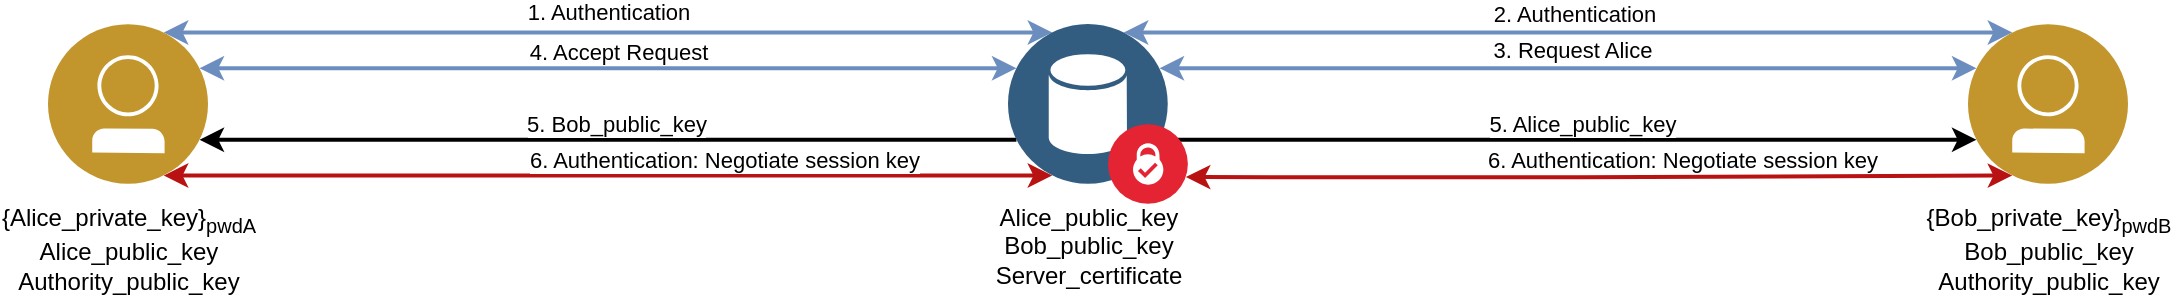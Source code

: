 <mxfile version="14.9.7" type="google"><diagram id="2f404044-711c-603c-8f00-f6bb4c023d3c" name="Page-1"><mxGraphModel dx="1013" dy="778" grid="1" gridSize="10" guides="1" tooltips="1" connect="1" arrows="1" fold="1" page="1" pageScale="1" pageWidth="1169" pageHeight="827" background="none" math="0" shadow="0"><root><mxCell id="0"/><mxCell id="1" parent="0"/><mxCell id="KOmcA1R82JXnFscy445c-69" value="&lt;font color=&quot;#000000&quot;&gt;{Bob_private_key}&lt;sub&gt;pwdB&lt;br&gt;&lt;/sub&gt;Bob_public_key&lt;br&gt;Authority_public_key&lt;/font&gt;" style="aspect=fixed;perimeter=ellipsePerimeter;html=1;align=center;shadow=0;dashed=0;image;image=img/lib/ibm/users/user.svg;strokeColor=#FF0000;fillColor=#FF5733;gradientColor=none;fontColor=#4277BB;labelBackgroundColor=#ffffff;spacingTop=3;imageBackground=#ffffff;" vertex="1" parent="1"><mxGeometry x="1040" y="80" width="80" height="80" as="geometry"/></mxCell><mxCell id="KOmcA1R82JXnFscy445c-74" style="edgeStyle=orthogonalEdgeStyle;rounded=0;orthogonalLoop=1;jettySize=auto;html=1;exitX=0.75;exitY=0;exitDx=0;exitDy=0;entryX=0.25;entryY=0;entryDx=0;entryDy=0;startArrow=classic;startFill=1;fillColor=#dae8fc;strokeColor=#6c8ebf;strokeWidth=2;" edge="1" parent="1" source="KOmcA1R82JXnFscy445c-67" target="KOmcA1R82JXnFscy445c-68"><mxGeometry relative="1" as="geometry"/></mxCell><mxCell id="KOmcA1R82JXnFscy445c-83" value="1. Authentication" style="edgeLabel;html=1;align=center;verticalAlign=middle;resizable=0;points=[];" vertex="1" connectable="0" parent="KOmcA1R82JXnFscy445c-74"><mxGeometry x="-0.626" relative="1" as="geometry"><mxPoint x="139" y="-10" as="offset"/></mxGeometry></mxCell><mxCell id="KOmcA1R82JXnFscy445c-75" style="edgeStyle=orthogonalEdgeStyle;rounded=0;orthogonalLoop=1;jettySize=auto;html=1;exitX=1;exitY=0.25;exitDx=0;exitDy=0;entryX=0;entryY=0.25;entryDx=0;entryDy=0;startArrow=classic;startFill=1;fillColor=#dae8fc;strokeColor=#6c8ebf;strokeWidth=2;" edge="1" parent="1" source="KOmcA1R82JXnFscy445c-67" target="KOmcA1R82JXnFscy445c-68"><mxGeometry relative="1" as="geometry"/></mxCell><mxCell id="KOmcA1R82JXnFscy445c-84" value="4. Accept Request" style="edgeLabel;html=1;align=center;verticalAlign=middle;resizable=0;points=[];" vertex="1" connectable="0" parent="KOmcA1R82JXnFscy445c-75"><mxGeometry x="-0.077" y="4" relative="1" as="geometry"><mxPoint x="20" y="-4" as="offset"/></mxGeometry></mxCell><mxCell id="KOmcA1R82JXnFscy445c-77" style="edgeStyle=orthogonalEdgeStyle;rounded=0;orthogonalLoop=1;jettySize=auto;html=1;exitX=0.75;exitY=1;exitDx=0;exitDy=0;entryX=0.25;entryY=1;entryDx=0;entryDy=0;startArrow=classic;startFill=1;fillColor=#f8cecc;strokeColor=#B81212;strokeWidth=2;" edge="1" parent="1" source="KOmcA1R82JXnFscy445c-67" target="KOmcA1R82JXnFscy445c-68"><mxGeometry relative="1" as="geometry"/></mxCell><mxCell id="KOmcA1R82JXnFscy445c-86" value="6. Authentication: Negotiate session key" style="edgeLabel;html=1;align=center;verticalAlign=middle;resizable=0;points=[];" vertex="1" connectable="0" parent="KOmcA1R82JXnFscy445c-77"><mxGeometry x="-0.134" relative="1" as="geometry"><mxPoint x="87" y="-8" as="offset"/></mxGeometry></mxCell><mxCell id="KOmcA1R82JXnFscy445c-78" style="edgeStyle=orthogonalEdgeStyle;rounded=0;orthogonalLoop=1;jettySize=auto;html=1;exitX=1;exitY=0.75;exitDx=0;exitDy=0;entryX=0;entryY=0.75;entryDx=0;entryDy=0;startArrow=classic;startFill=1;endArrow=none;endFill=0;strokeWidth=2;" edge="1" parent="1" source="KOmcA1R82JXnFscy445c-67" target="KOmcA1R82JXnFscy445c-68"><mxGeometry relative="1" as="geometry"/></mxCell><mxCell id="KOmcA1R82JXnFscy445c-85" value="5. Bob_public_key" style="edgeLabel;html=1;align=center;verticalAlign=middle;resizable=0;points=[];" vertex="1" connectable="0" parent="KOmcA1R82JXnFscy445c-78"><mxGeometry x="-0.115" y="-1" relative="1" as="geometry"><mxPoint x="27" y="-9" as="offset"/></mxGeometry></mxCell><mxCell id="KOmcA1R82JXnFscy445c-67" value="&lt;font color=&quot;#000000&quot;&gt;{Alice_private_key}&lt;sub&gt;pwdA&lt;br&gt;&lt;/sub&gt;Alice_public_key&lt;br&gt;Authority_public_key&lt;/font&gt;" style="aspect=fixed;perimeter=ellipsePerimeter;html=1;align=center;shadow=0;dashed=0;image;image=img/lib/ibm/users/user.svg;strokeColor=#FF0000;fillColor=#FFFF66;gradientColor=none;fontColor=#4277BB;labelBackgroundColor=#ffffff;fontSize=12;spacingTop=3;" vertex="1" parent="1"><mxGeometry x="80" y="80" width="80" height="80" as="geometry"/></mxCell><mxCell id="KOmcA1R82JXnFscy445c-79" style="edgeStyle=orthogonalEdgeStyle;rounded=0;orthogonalLoop=1;jettySize=auto;html=1;exitX=0.75;exitY=0;exitDx=0;exitDy=0;entryX=0.25;entryY=0;entryDx=0;entryDy=0;startArrow=classic;startFill=1;strokeWidth=2;fillColor=#dae8fc;strokeColor=#6c8ebf;" edge="1" parent="1" source="KOmcA1R82JXnFscy445c-68" target="KOmcA1R82JXnFscy445c-69"><mxGeometry relative="1" as="geometry"/></mxCell><mxCell id="KOmcA1R82JXnFscy445c-87" value="2. Authentication" style="edgeLabel;html=1;align=center;verticalAlign=middle;resizable=0;points=[];" vertex="1" connectable="0" parent="KOmcA1R82JXnFscy445c-79"><mxGeometry x="-0.216" y="1" relative="1" as="geometry"><mxPoint x="51" y="-8" as="offset"/></mxGeometry></mxCell><mxCell id="KOmcA1R82JXnFscy445c-80" style="edgeStyle=orthogonalEdgeStyle;rounded=0;orthogonalLoop=1;jettySize=auto;html=1;exitX=1;exitY=0.25;exitDx=0;exitDy=0;entryX=0;entryY=0.25;entryDx=0;entryDy=0;fillColor=#dae8fc;strokeColor=#6c8ebf;strokeWidth=2;startArrow=classic;startFill=1;" edge="1" parent="1" source="KOmcA1R82JXnFscy445c-68" target="KOmcA1R82JXnFscy445c-69"><mxGeometry relative="1" as="geometry"/></mxCell><mxCell id="KOmcA1R82JXnFscy445c-88" value="3. Request Alice" style="edgeLabel;html=1;align=center;verticalAlign=middle;resizable=0;points=[];" vertex="1" connectable="0" parent="KOmcA1R82JXnFscy445c-80"><mxGeometry x="-0.183" y="-2" relative="1" as="geometry"><mxPoint x="39" y="-11" as="offset"/></mxGeometry></mxCell><mxCell id="KOmcA1R82JXnFscy445c-82" style="edgeStyle=orthogonalEdgeStyle;rounded=0;orthogonalLoop=1;jettySize=auto;html=1;exitX=1;exitY=0.75;exitDx=0;exitDy=0;entryX=0;entryY=0.75;entryDx=0;entryDy=0;strokeWidth=2;" edge="1" parent="1" source="KOmcA1R82JXnFscy445c-68" target="KOmcA1R82JXnFscy445c-69"><mxGeometry relative="1" as="geometry"/></mxCell><mxCell id="KOmcA1R82JXnFscy445c-89" value="5. Alice_public_key" style="edgeLabel;html=1;align=center;verticalAlign=middle;resizable=0;points=[];" vertex="1" connectable="0" parent="KOmcA1R82JXnFscy445c-82"><mxGeometry x="-0.27" relative="1" as="geometry"><mxPoint x="62" y="-8" as="offset"/></mxGeometry></mxCell><mxCell id="KOmcA1R82JXnFscy445c-68" value="&lt;font color=&quot;#000000&quot;&gt;Alice_public_key&lt;br&gt;Bob_public_key&lt;br&gt;Server_certificate&lt;/font&gt;" style="aspect=fixed;perimeter=ellipsePerimeter;html=1;align=center;shadow=0;dashed=0;image;image=img/lib/ibm/data/data_services.svg;strokeColor=#FF0000;fillColor=#FFFF66;gradientColor=none;fontColor=#4277BB;labelBackgroundColor=#ffffff;spacingTop=3;imageAspect=1;" vertex="1" parent="1"><mxGeometry x="560" y="80" width="80" height="80" as="geometry"/></mxCell><mxCell id="KOmcA1R82JXnFscy445c-70" value="" style="aspect=fixed;perimeter=ellipsePerimeter;html=1;align=center;shadow=0;dashed=0;image;image=img/lib/ibm/blockchain/certificate_authority.svg;strokeColor=#FF0000;fillColor=#FFFF66;gradientColor=none;fontColor=#4277BB;labelBackgroundColor=#ffffff;spacingTop=3;" vertex="1" parent="1"><mxGeometry x="610" y="130" width="40" height="40" as="geometry"/></mxCell><mxCell id="KOmcA1R82JXnFscy445c-91" style="edgeStyle=orthogonalEdgeStyle;rounded=0;orthogonalLoop=1;jettySize=auto;html=1;entryX=0.25;entryY=1;entryDx=0;entryDy=0;strokeWidth=2;fillColor=#f8cecc;strokeColor=#B81212;startArrow=classic;startFill=1;exitX=0.973;exitY=0.664;exitDx=0;exitDy=0;exitPerimeter=0;" edge="1" parent="1" source="KOmcA1R82JXnFscy445c-70" target="KOmcA1R82JXnFscy445c-69"><mxGeometry relative="1" as="geometry"><mxPoint x="660" y="156" as="sourcePoint"/></mxGeometry></mxCell><mxCell id="KOmcA1R82JXnFscy445c-92" value="6. Authentication: Negotiate session key" style="edgeLabel;html=1;align=center;verticalAlign=middle;resizable=0;points=[];" vertex="1" connectable="0" parent="KOmcA1R82JXnFscy445c-91"><mxGeometry x="-0.141" y="-1" relative="1" as="geometry"><mxPoint x="70" y="-10" as="offset"/></mxGeometry></mxCell></root></mxGraphModel></diagram></mxfile>